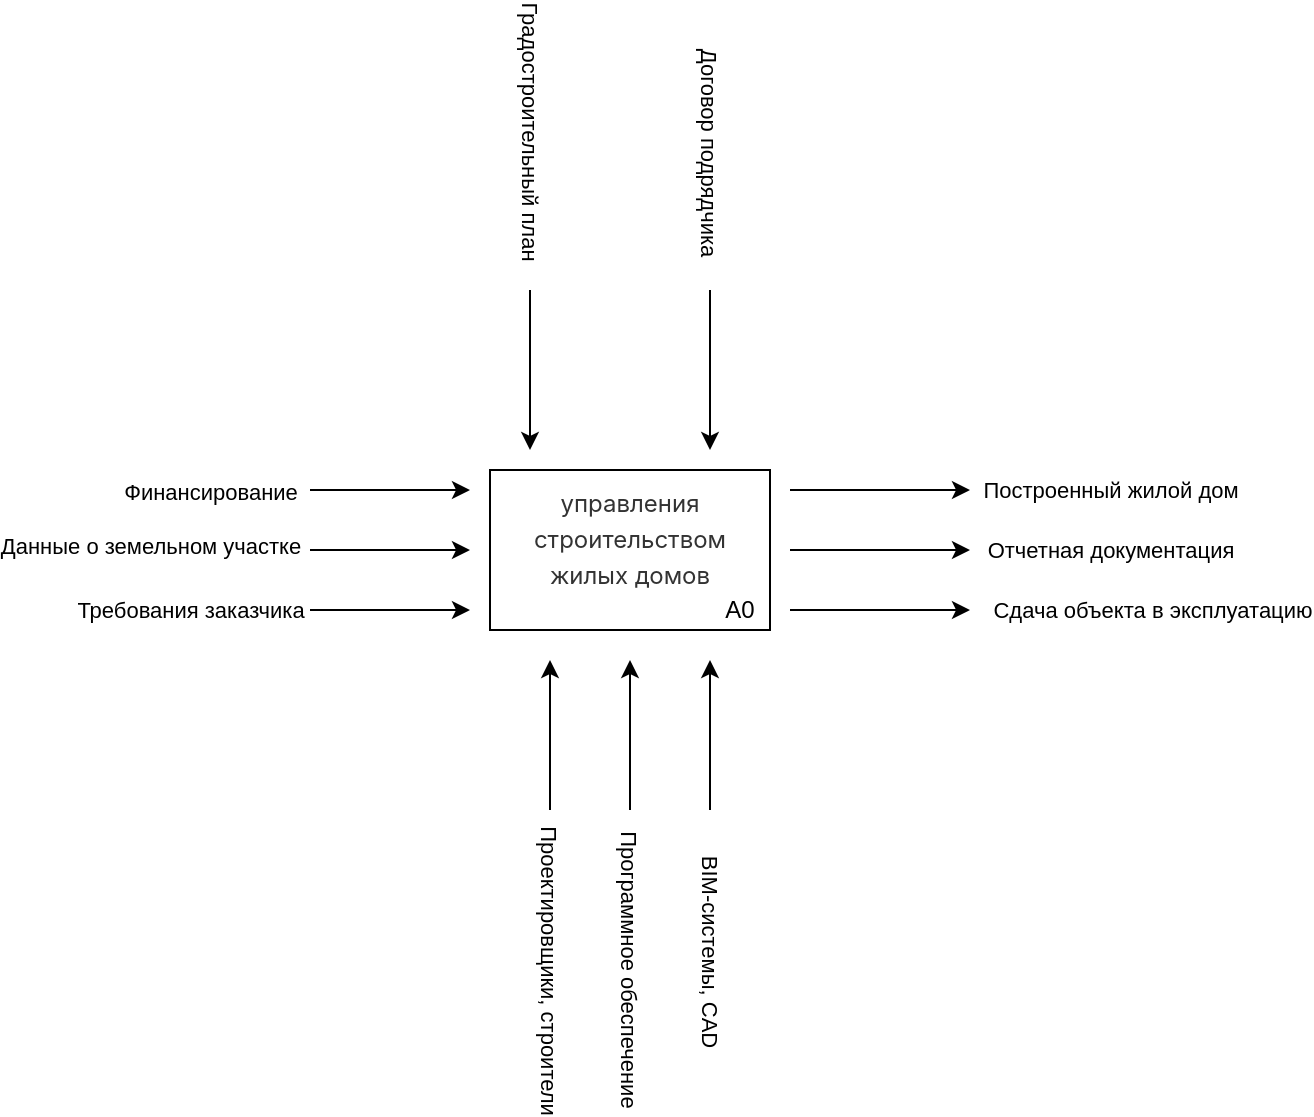 <mxfile version="26.2.8">
  <diagram name="Страница — 1" id="bmRjviaJbz2A418nYFXn">
    <mxGraphModel dx="709" dy="1099" grid="1" gridSize="10" guides="1" tooltips="1" connect="1" arrows="1" fold="1" page="1" pageScale="1" pageWidth="827" pageHeight="1169" math="0" shadow="0">
      <root>
        <mxCell id="0" />
        <mxCell id="1" parent="0" />
        <mxCell id="SMpllXDM6xY1KrJ4E3cB-2" value="&lt;h3 style=&quot;font-size: calc(var(--ds-md-zoom)*16px); line-height: 1.5; font-family: DeepSeek-CJK-patch, Inter, system-ui, -apple-system, BlinkMacSystemFont, &amp;quot;Segoe UI&amp;quot;, Roboto, &amp;quot;Noto Sans&amp;quot;, Ubuntu, Cantarell, &amp;quot;Helvetica Neue&amp;quot;, Oxygen, &amp;quot;Open Sans&amp;quot;, sans-serif; margin-top: 0px !important;&quot;&gt;&lt;font style=&quot;color: rgb(51, 51, 51); font-weight: normal;&quot;&gt;управления строительством жилых домов&lt;/font&gt;&lt;/h3&gt;" style="rounded=0;whiteSpace=wrap;html=1;align=center;" parent="1" vertex="1">
          <mxGeometry x="310" y="490" width="140" height="80" as="geometry" />
        </mxCell>
        <mxCell id="SMpllXDM6xY1KrJ4E3cB-3" value="A0" style="text;html=1;align=center;verticalAlign=middle;whiteSpace=wrap;rounded=0;" parent="1" vertex="1">
          <mxGeometry x="420" y="550" width="30" height="20" as="geometry" />
        </mxCell>
        <mxCell id="SMpllXDM6xY1KrJ4E3cB-4" value="" style="endArrow=classic;html=1;rounded=0;" parent="1" edge="1">
          <mxGeometry width="50" height="50" relative="1" as="geometry">
            <mxPoint x="220" y="500" as="sourcePoint" />
            <mxPoint x="300" y="500" as="targetPoint" />
          </mxGeometry>
        </mxCell>
        <mxCell id="SMpllXDM6xY1KrJ4E3cB-11" value="Финансирование" style="edgeLabel;html=1;align=center;verticalAlign=middle;resizable=0;points=[];" parent="SMpllXDM6xY1KrJ4E3cB-4" vertex="1" connectable="0">
          <mxGeometry x="-0.148" y="-1" relative="1" as="geometry">
            <mxPoint x="-84" as="offset" />
          </mxGeometry>
        </mxCell>
        <mxCell id="SMpllXDM6xY1KrJ4E3cB-5" value="" style="endArrow=classic;html=1;rounded=0;" parent="1" edge="1">
          <mxGeometry width="50" height="50" relative="1" as="geometry">
            <mxPoint x="220" y="530" as="sourcePoint" />
            <mxPoint x="300" y="530" as="targetPoint" />
          </mxGeometry>
        </mxCell>
        <mxCell id="SMpllXDM6xY1KrJ4E3cB-10" value="Данные о земельном участке" style="edgeLabel;html=1;align=center;verticalAlign=middle;resizable=0;points=[];" parent="SMpllXDM6xY1KrJ4E3cB-5" vertex="1" connectable="0">
          <mxGeometry x="-0.326" y="2" relative="1" as="geometry">
            <mxPoint x="-107" as="offset" />
          </mxGeometry>
        </mxCell>
        <mxCell id="SMpllXDM6xY1KrJ4E3cB-7" value="" style="endArrow=classic;html=1;rounded=0;" parent="1" edge="1">
          <mxGeometry width="50" height="50" relative="1" as="geometry">
            <mxPoint x="220" y="560" as="sourcePoint" />
            <mxPoint x="300" y="560" as="targetPoint" />
          </mxGeometry>
        </mxCell>
        <mxCell id="SMpllXDM6xY1KrJ4E3cB-8" value="Требования заказчика" style="edgeLabel;html=1;align=center;verticalAlign=middle;resizable=0;points=[];" parent="SMpllXDM6xY1KrJ4E3cB-7" vertex="1" connectable="0">
          <mxGeometry x="-0.38" relative="1" as="geometry">
            <mxPoint x="-85" as="offset" />
          </mxGeometry>
        </mxCell>
        <mxCell id="SMpllXDM6xY1KrJ4E3cB-31" value="" style="endArrow=classic;html=1;rounded=0;" parent="1" edge="1">
          <mxGeometry width="50" height="50" relative="1" as="geometry">
            <mxPoint x="330" y="400" as="sourcePoint" />
            <mxPoint x="330" y="480" as="targetPoint" />
          </mxGeometry>
        </mxCell>
        <mxCell id="SMpllXDM6xY1KrJ4E3cB-35" value="Градостроительный план" style="edgeLabel;html=1;align=center;verticalAlign=middle;resizable=0;points=[];rotation=90;" parent="SMpllXDM6xY1KrJ4E3cB-31" vertex="1" connectable="0">
          <mxGeometry x="0.25" relative="1" as="geometry">
            <mxPoint y="-130" as="offset" />
          </mxGeometry>
        </mxCell>
        <mxCell id="SMpllXDM6xY1KrJ4E3cB-33" value="" style="endArrow=classic;html=1;rounded=0;" parent="1" edge="1">
          <mxGeometry width="50" height="50" relative="1" as="geometry">
            <mxPoint x="420" y="400" as="sourcePoint" />
            <mxPoint x="420" y="480" as="targetPoint" />
          </mxGeometry>
        </mxCell>
        <mxCell id="SMpllXDM6xY1KrJ4E3cB-37" value="Договор подрядчика" style="edgeLabel;html=1;align=center;verticalAlign=middle;resizable=0;points=[];rotation=90;" parent="SMpllXDM6xY1KrJ4E3cB-33" vertex="1" connectable="0">
          <mxGeometry x="-0.542" relative="1" as="geometry">
            <mxPoint y="-88" as="offset" />
          </mxGeometry>
        </mxCell>
        <mxCell id="SMpllXDM6xY1KrJ4E3cB-38" value="" style="endArrow=classic;html=1;rounded=0;" parent="1" edge="1">
          <mxGeometry width="50" height="50" relative="1" as="geometry">
            <mxPoint x="340" y="660" as="sourcePoint" />
            <mxPoint x="340" y="585" as="targetPoint" />
          </mxGeometry>
        </mxCell>
        <mxCell id="SMpllXDM6xY1KrJ4E3cB-41" value="Проектировщики, строители" style="edgeLabel;html=1;align=center;verticalAlign=middle;resizable=0;points=[];rotation=90;" parent="SMpllXDM6xY1KrJ4E3cB-38" vertex="1" connectable="0">
          <mxGeometry x="-0.164" relative="1" as="geometry">
            <mxPoint y="111" as="offset" />
          </mxGeometry>
        </mxCell>
        <mxCell id="SMpllXDM6xY1KrJ4E3cB-39" value="" style="endArrow=classic;html=1;rounded=0;" parent="1" edge="1">
          <mxGeometry width="50" height="50" relative="1" as="geometry">
            <mxPoint x="380" y="660" as="sourcePoint" />
            <mxPoint x="380" y="585" as="targetPoint" />
          </mxGeometry>
        </mxCell>
        <mxCell id="SMpllXDM6xY1KrJ4E3cB-42" value="Программное обеспечение&amp;nbsp;" style="edgeLabel;html=1;align=center;verticalAlign=middle;resizable=0;points=[];rotation=90;" parent="SMpllXDM6xY1KrJ4E3cB-39" vertex="1" connectable="0">
          <mxGeometry x="-0.502" relative="1" as="geometry">
            <mxPoint y="99" as="offset" />
          </mxGeometry>
        </mxCell>
        <mxCell id="SMpllXDM6xY1KrJ4E3cB-40" value="" style="endArrow=classic;html=1;rounded=0;" parent="1" edge="1">
          <mxGeometry width="50" height="50" relative="1" as="geometry">
            <mxPoint x="420" y="660" as="sourcePoint" />
            <mxPoint x="420" y="585" as="targetPoint" />
          </mxGeometry>
        </mxCell>
        <mxCell id="SMpllXDM6xY1KrJ4E3cB-43" value="BIM-системы, CAD" style="edgeLabel;html=1;align=center;verticalAlign=middle;resizable=0;points=[];rotation=90;" parent="SMpllXDM6xY1KrJ4E3cB-40" vertex="1" connectable="0">
          <mxGeometry x="-0.594" y="1" relative="1" as="geometry">
            <mxPoint x="1" y="85" as="offset" />
          </mxGeometry>
        </mxCell>
        <mxCell id="SMpllXDM6xY1KrJ4E3cB-44" value="" style="endArrow=classic;html=1;rounded=0;" parent="1" edge="1">
          <mxGeometry width="50" height="50" relative="1" as="geometry">
            <mxPoint x="460" y="500" as="sourcePoint" />
            <mxPoint x="550" y="500" as="targetPoint" />
          </mxGeometry>
        </mxCell>
        <mxCell id="SMpllXDM6xY1KrJ4E3cB-47" value="Построенный жилой дом" style="edgeLabel;html=1;align=center;verticalAlign=middle;resizable=0;points=[];" parent="SMpllXDM6xY1KrJ4E3cB-44" vertex="1" connectable="0">
          <mxGeometry x="-0.137" y="-2" relative="1" as="geometry">
            <mxPoint x="121" y="-2" as="offset" />
          </mxGeometry>
        </mxCell>
        <mxCell id="SMpllXDM6xY1KrJ4E3cB-45" value="" style="endArrow=classic;html=1;rounded=0;" parent="1" edge="1">
          <mxGeometry width="50" height="50" relative="1" as="geometry">
            <mxPoint x="460" y="530" as="sourcePoint" />
            <mxPoint x="550" y="530" as="targetPoint" />
          </mxGeometry>
        </mxCell>
        <mxCell id="SMpllXDM6xY1KrJ4E3cB-48" value="Отчетная документация" style="edgeLabel;html=1;align=center;verticalAlign=middle;resizable=0;points=[];" parent="SMpllXDM6xY1KrJ4E3cB-45" vertex="1" connectable="0">
          <mxGeometry x="0.012" relative="1" as="geometry">
            <mxPoint x="114" as="offset" />
          </mxGeometry>
        </mxCell>
        <mxCell id="SMpllXDM6xY1KrJ4E3cB-46" value="" style="endArrow=classic;html=1;rounded=0;" parent="1" edge="1">
          <mxGeometry width="50" height="50" relative="1" as="geometry">
            <mxPoint x="460" y="560" as="sourcePoint" />
            <mxPoint x="550" y="560" as="targetPoint" />
          </mxGeometry>
        </mxCell>
        <mxCell id="SMpllXDM6xY1KrJ4E3cB-49" value="Сдача объекта в эксплуатацию" style="edgeLabel;html=1;align=center;verticalAlign=middle;resizable=0;points=[];" parent="SMpllXDM6xY1KrJ4E3cB-46" vertex="1" connectable="0">
          <mxGeometry x="0.213" y="2" relative="1" as="geometry">
            <mxPoint x="126" y="2" as="offset" />
          </mxGeometry>
        </mxCell>
      </root>
    </mxGraphModel>
  </diagram>
</mxfile>
